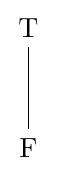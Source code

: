 \documentclass[tikz]{standalone}
\usetikzlibrary{matrix}
\begin{document}
\begin{tikzpicture}
\matrix (m) at (0,0) [matrix of nodes, column sep = 1em, row sep=3em] {%
    T\\
    F\\
};
\foreach \Source/\Target in {%
    1-1/2-1%
    }
    \draw (m-\Source) to (m-\Target);
\end{tikzpicture}
\end{document}
